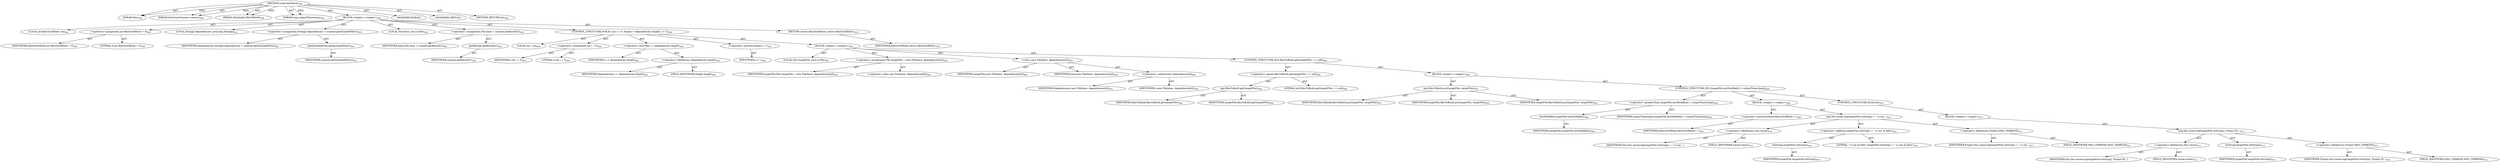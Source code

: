 digraph "scanOneFileset" {  
"111669149712" [label = <(METHOD,scanOneFileset)<SUB>398</SUB>> ]
"115964117021" [label = <(PARAM,this)<SUB>398</SUB>> ]
"115964117022" [label = <(PARAM,DirectoryScanner scanner)<SUB>398</SUB>> ]
"115964117023" [label = <(PARAM,Hashtable filesToBuild)<SUB>398</SUB>> ]
"115964117024" [label = <(PARAM,long outputTimestamp)<SUB>399</SUB>> ]
"25769803818" [label = <(BLOCK,&lt;empty&gt;,&lt;empty&gt;)<SUB>399</SUB>> ]
"94489280527" [label = <(LOCAL,int filesOutOfDate: int)<SUB>400</SUB>> ]
"30064771275" [label = <(&lt;operator&gt;.assignment,int filesOutOfDate = 0)<SUB>400</SUB>> ]
"68719476882" [label = <(IDENTIFIER,filesOutOfDate,int filesOutOfDate = 0)<SUB>400</SUB>> ]
"90194313249" [label = <(LITERAL,0,int filesOutOfDate = 0)<SUB>400</SUB>> ]
"94489280528" [label = <(LOCAL,String[] dependencies: java.lang.String[])<SUB>401</SUB>> ]
"30064771276" [label = <(&lt;operator&gt;.assignment,String[] dependencies = scanner.getIncludedFiles())<SUB>401</SUB>> ]
"68719476883" [label = <(IDENTIFIER,dependencies,String[] dependencies = scanner.getIncludedFiles())<SUB>401</SUB>> ]
"30064771277" [label = <(getIncludedFiles,getIncludedFiles())<SUB>401</SUB>> ]
"68719476884" [label = <(IDENTIFIER,scanner,getIncludedFiles())<SUB>401</SUB>> ]
"94489280529" [label = <(LOCAL,File base: java.io.File)<SUB>402</SUB>> ]
"30064771278" [label = <(&lt;operator&gt;.assignment,File base = scanner.getBasedir())<SUB>402</SUB>> ]
"68719476885" [label = <(IDENTIFIER,base,File base = scanner.getBasedir())<SUB>402</SUB>> ]
"30064771279" [label = <(getBasedir,getBasedir())<SUB>402</SUB>> ]
"68719476886" [label = <(IDENTIFIER,scanner,getBasedir())<SUB>402</SUB>> ]
"47244640276" [label = <(CONTROL_STRUCTURE,FOR,for (int i = 0; Some(i &lt; dependencies.length); i++))<SUB>404</SUB>> ]
"94489280530" [label = <(LOCAL,int i: int)<SUB>404</SUB>> ]
"30064771280" [label = <(&lt;operator&gt;.assignment,int i = 0)<SUB>404</SUB>> ]
"68719476887" [label = <(IDENTIFIER,i,int i = 0)<SUB>404</SUB>> ]
"90194313250" [label = <(LITERAL,0,int i = 0)<SUB>404</SUB>> ]
"30064771281" [label = <(&lt;operator&gt;.lessThan,i &lt; dependencies.length)<SUB>404</SUB>> ]
"68719476888" [label = <(IDENTIFIER,i,i &lt; dependencies.length)<SUB>404</SUB>> ]
"30064771282" [label = <(&lt;operator&gt;.fieldAccess,dependencies.length)<SUB>404</SUB>> ]
"68719476889" [label = <(IDENTIFIER,dependencies,i &lt; dependencies.length)<SUB>404</SUB>> ]
"55834574916" [label = <(FIELD_IDENTIFIER,length,length)<SUB>404</SUB>> ]
"30064771283" [label = <(&lt;operator&gt;.postIncrement,i++)<SUB>404</SUB>> ]
"68719476890" [label = <(IDENTIFIER,i,i++)<SUB>404</SUB>> ]
"25769803819" [label = <(BLOCK,&lt;empty&gt;,&lt;empty&gt;)<SUB>404</SUB>> ]
"94489280531" [label = <(LOCAL,File targetFile: java.io.File)<SUB>405</SUB>> ]
"30064771284" [label = <(&lt;operator&gt;.assignment,File targetFile = new File(base, dependencies[i]))<SUB>405</SUB>> ]
"68719476891" [label = <(IDENTIFIER,targetFile,File targetFile = new File(base, dependencies[i]))<SUB>405</SUB>> ]
"30064771285" [label = <(&lt;operator&gt;.alloc,new File(base, dependencies[i]))<SUB>405</SUB>> ]
"30064771286" [label = <(&lt;init&gt;,new File(base, dependencies[i]))<SUB>405</SUB>> ]
"68719476892" [label = <(IDENTIFIER,targetFile,new File(base, dependencies[i]))<SUB>405</SUB>> ]
"68719476893" [label = <(IDENTIFIER,base,new File(base, dependencies[i]))<SUB>405</SUB>> ]
"30064771287" [label = <(&lt;operator&gt;.indexAccess,dependencies[i])<SUB>405</SUB>> ]
"68719476894" [label = <(IDENTIFIER,dependencies,new File(base, dependencies[i]))<SUB>405</SUB>> ]
"68719476895" [label = <(IDENTIFIER,i,new File(base, dependencies[i]))<SUB>405</SUB>> ]
"47244640277" [label = <(CONTROL_STRUCTURE,IF,if (filesToBuild.get(targetFile) == null))<SUB>406</SUB>> ]
"30064771288" [label = <(&lt;operator&gt;.equals,filesToBuild.get(targetFile) == null)<SUB>406</SUB>> ]
"30064771289" [label = <(get,filesToBuild.get(targetFile))<SUB>406</SUB>> ]
"68719476896" [label = <(IDENTIFIER,filesToBuild,filesToBuild.get(targetFile))<SUB>406</SUB>> ]
"68719476897" [label = <(IDENTIFIER,targetFile,filesToBuild.get(targetFile))<SUB>406</SUB>> ]
"90194313251" [label = <(LITERAL,null,filesToBuild.get(targetFile) == null)<SUB>406</SUB>> ]
"25769803820" [label = <(BLOCK,&lt;empty&gt;,&lt;empty&gt;)<SUB>406</SUB>> ]
"30064771290" [label = <(put,filesToBuild.put(targetFile, targetFile))<SUB>407</SUB>> ]
"68719476898" [label = <(IDENTIFIER,filesToBuild,filesToBuild.put(targetFile, targetFile))<SUB>407</SUB>> ]
"68719476899" [label = <(IDENTIFIER,targetFile,filesToBuild.put(targetFile, targetFile))<SUB>407</SUB>> ]
"68719476900" [label = <(IDENTIFIER,targetFile,filesToBuild.put(targetFile, targetFile))<SUB>407</SUB>> ]
"47244640278" [label = <(CONTROL_STRUCTURE,IF,if (targetFile.lastModified() &gt; outputTimestamp))<SUB>408</SUB>> ]
"30064771291" [label = <(&lt;operator&gt;.greaterThan,targetFile.lastModified() &gt; outputTimestamp)<SUB>408</SUB>> ]
"30064771292" [label = <(lastModified,targetFile.lastModified())<SUB>408</SUB>> ]
"68719476901" [label = <(IDENTIFIER,targetFile,targetFile.lastModified())<SUB>408</SUB>> ]
"68719476902" [label = <(IDENTIFIER,outputTimestamp,targetFile.lastModified() &gt; outputTimestamp)<SUB>408</SUB>> ]
"25769803821" [label = <(BLOCK,&lt;empty&gt;,&lt;empty&gt;)<SUB>408</SUB>> ]
"30064771293" [label = <(&lt;operator&gt;.postIncrement,filesOutOfDate++)<SUB>409</SUB>> ]
"68719476903" [label = <(IDENTIFIER,filesOutOfDate,filesOutOfDate++)<SUB>409</SUB>> ]
"30064771294" [label = <(log,this.owner.log(targetFile.toString() + &quot; is out...)<SUB>410</SUB>> ]
"30064771295" [label = <(&lt;operator&gt;.fieldAccess,this.owner)<SUB>410</SUB>> ]
"68719476904" [label = <(IDENTIFIER,this,this.owner.log(targetFile.toString() + &quot; is out...)> ]
"55834574917" [label = <(FIELD_IDENTIFIER,owner,owner)<SUB>410</SUB>> ]
"30064771296" [label = <(&lt;operator&gt;.addition,targetFile.toString() + &quot; is out of date&quot;)<SUB>410</SUB>> ]
"30064771297" [label = <(toString,targetFile.toString())<SUB>410</SUB>> ]
"68719476905" [label = <(IDENTIFIER,targetFile,targetFile.toString())<SUB>410</SUB>> ]
"90194313252" [label = <(LITERAL,&quot; is out of date&quot;,targetFile.toString() + &quot; is out of date&quot;)<SUB>410</SUB>> ]
"30064771298" [label = <(&lt;operator&gt;.fieldAccess,Project.MSG_VERBOSE)<SUB>411</SUB>> ]
"68719476906" [label = <(IDENTIFIER,Project,this.owner.log(targetFile.toString() + &quot; is out...)<SUB>411</SUB>> ]
"55834574918" [label = <(FIELD_IDENTIFIER,MSG_VERBOSE,MSG_VERBOSE)<SUB>411</SUB>> ]
"47244640279" [label = <(CONTROL_STRUCTURE,ELSE,else)<SUB>412</SUB>> ]
"25769803822" [label = <(BLOCK,&lt;empty&gt;,&lt;empty&gt;)<SUB>412</SUB>> ]
"30064771299" [label = <(log,this.owner.log(targetFile.toString(), Project.M...)<SUB>413</SUB>> ]
"30064771300" [label = <(&lt;operator&gt;.fieldAccess,this.owner)<SUB>413</SUB>> ]
"68719476907" [label = <(IDENTIFIER,this,this.owner.log(targetFile.toString(), Project.M...)> ]
"55834574919" [label = <(FIELD_IDENTIFIER,owner,owner)<SUB>413</SUB>> ]
"30064771301" [label = <(toString,targetFile.toString())<SUB>413</SUB>> ]
"68719476908" [label = <(IDENTIFIER,targetFile,targetFile.toString())<SUB>413</SUB>> ]
"30064771302" [label = <(&lt;operator&gt;.fieldAccess,Project.MSG_VERBOSE)<SUB>414</SUB>> ]
"68719476909" [label = <(IDENTIFIER,Project,this.owner.log(targetFile.toString(), Project.M...)<SUB>414</SUB>> ]
"55834574920" [label = <(FIELD_IDENTIFIER,MSG_VERBOSE,MSG_VERBOSE)<SUB>414</SUB>> ]
"146028888067" [label = <(RETURN,return filesOutOfDate;,return filesOutOfDate;)<SUB>418</SUB>> ]
"68719476910" [label = <(IDENTIFIER,filesOutOfDate,return filesOutOfDate;)<SUB>418</SUB>> ]
"133143986219" [label = <(MODIFIER,PUBLIC)> ]
"133143986220" [label = <(MODIFIER,VIRTUAL)> ]
"128849018896" [label = <(METHOD_RETURN,int)<SUB>398</SUB>> ]
  "111669149712" -> "115964117021"  [ label = "AST: "] 
  "111669149712" -> "115964117022"  [ label = "AST: "] 
  "111669149712" -> "115964117023"  [ label = "AST: "] 
  "111669149712" -> "115964117024"  [ label = "AST: "] 
  "111669149712" -> "25769803818"  [ label = "AST: "] 
  "111669149712" -> "133143986219"  [ label = "AST: "] 
  "111669149712" -> "133143986220"  [ label = "AST: "] 
  "111669149712" -> "128849018896"  [ label = "AST: "] 
  "25769803818" -> "94489280527"  [ label = "AST: "] 
  "25769803818" -> "30064771275"  [ label = "AST: "] 
  "25769803818" -> "94489280528"  [ label = "AST: "] 
  "25769803818" -> "30064771276"  [ label = "AST: "] 
  "25769803818" -> "94489280529"  [ label = "AST: "] 
  "25769803818" -> "30064771278"  [ label = "AST: "] 
  "25769803818" -> "47244640276"  [ label = "AST: "] 
  "25769803818" -> "146028888067"  [ label = "AST: "] 
  "30064771275" -> "68719476882"  [ label = "AST: "] 
  "30064771275" -> "90194313249"  [ label = "AST: "] 
  "30064771276" -> "68719476883"  [ label = "AST: "] 
  "30064771276" -> "30064771277"  [ label = "AST: "] 
  "30064771277" -> "68719476884"  [ label = "AST: "] 
  "30064771278" -> "68719476885"  [ label = "AST: "] 
  "30064771278" -> "30064771279"  [ label = "AST: "] 
  "30064771279" -> "68719476886"  [ label = "AST: "] 
  "47244640276" -> "94489280530"  [ label = "AST: "] 
  "47244640276" -> "30064771280"  [ label = "AST: "] 
  "47244640276" -> "30064771281"  [ label = "AST: "] 
  "47244640276" -> "30064771283"  [ label = "AST: "] 
  "47244640276" -> "25769803819"  [ label = "AST: "] 
  "30064771280" -> "68719476887"  [ label = "AST: "] 
  "30064771280" -> "90194313250"  [ label = "AST: "] 
  "30064771281" -> "68719476888"  [ label = "AST: "] 
  "30064771281" -> "30064771282"  [ label = "AST: "] 
  "30064771282" -> "68719476889"  [ label = "AST: "] 
  "30064771282" -> "55834574916"  [ label = "AST: "] 
  "30064771283" -> "68719476890"  [ label = "AST: "] 
  "25769803819" -> "94489280531"  [ label = "AST: "] 
  "25769803819" -> "30064771284"  [ label = "AST: "] 
  "25769803819" -> "30064771286"  [ label = "AST: "] 
  "25769803819" -> "47244640277"  [ label = "AST: "] 
  "30064771284" -> "68719476891"  [ label = "AST: "] 
  "30064771284" -> "30064771285"  [ label = "AST: "] 
  "30064771286" -> "68719476892"  [ label = "AST: "] 
  "30064771286" -> "68719476893"  [ label = "AST: "] 
  "30064771286" -> "30064771287"  [ label = "AST: "] 
  "30064771287" -> "68719476894"  [ label = "AST: "] 
  "30064771287" -> "68719476895"  [ label = "AST: "] 
  "47244640277" -> "30064771288"  [ label = "AST: "] 
  "47244640277" -> "25769803820"  [ label = "AST: "] 
  "30064771288" -> "30064771289"  [ label = "AST: "] 
  "30064771288" -> "90194313251"  [ label = "AST: "] 
  "30064771289" -> "68719476896"  [ label = "AST: "] 
  "30064771289" -> "68719476897"  [ label = "AST: "] 
  "25769803820" -> "30064771290"  [ label = "AST: "] 
  "25769803820" -> "47244640278"  [ label = "AST: "] 
  "30064771290" -> "68719476898"  [ label = "AST: "] 
  "30064771290" -> "68719476899"  [ label = "AST: "] 
  "30064771290" -> "68719476900"  [ label = "AST: "] 
  "47244640278" -> "30064771291"  [ label = "AST: "] 
  "47244640278" -> "25769803821"  [ label = "AST: "] 
  "47244640278" -> "47244640279"  [ label = "AST: "] 
  "30064771291" -> "30064771292"  [ label = "AST: "] 
  "30064771291" -> "68719476902"  [ label = "AST: "] 
  "30064771292" -> "68719476901"  [ label = "AST: "] 
  "25769803821" -> "30064771293"  [ label = "AST: "] 
  "25769803821" -> "30064771294"  [ label = "AST: "] 
  "30064771293" -> "68719476903"  [ label = "AST: "] 
  "30064771294" -> "30064771295"  [ label = "AST: "] 
  "30064771294" -> "30064771296"  [ label = "AST: "] 
  "30064771294" -> "30064771298"  [ label = "AST: "] 
  "30064771295" -> "68719476904"  [ label = "AST: "] 
  "30064771295" -> "55834574917"  [ label = "AST: "] 
  "30064771296" -> "30064771297"  [ label = "AST: "] 
  "30064771296" -> "90194313252"  [ label = "AST: "] 
  "30064771297" -> "68719476905"  [ label = "AST: "] 
  "30064771298" -> "68719476906"  [ label = "AST: "] 
  "30064771298" -> "55834574918"  [ label = "AST: "] 
  "47244640279" -> "25769803822"  [ label = "AST: "] 
  "25769803822" -> "30064771299"  [ label = "AST: "] 
  "30064771299" -> "30064771300"  [ label = "AST: "] 
  "30064771299" -> "30064771301"  [ label = "AST: "] 
  "30064771299" -> "30064771302"  [ label = "AST: "] 
  "30064771300" -> "68719476907"  [ label = "AST: "] 
  "30064771300" -> "55834574919"  [ label = "AST: "] 
  "30064771301" -> "68719476908"  [ label = "AST: "] 
  "30064771302" -> "68719476909"  [ label = "AST: "] 
  "30064771302" -> "55834574920"  [ label = "AST: "] 
  "146028888067" -> "68719476910"  [ label = "AST: "] 
  "111669149712" -> "115964117021"  [ label = "DDG: "] 
  "111669149712" -> "115964117022"  [ label = "DDG: "] 
  "111669149712" -> "115964117023"  [ label = "DDG: "] 
  "111669149712" -> "115964117024"  [ label = "DDG: "] 
}
